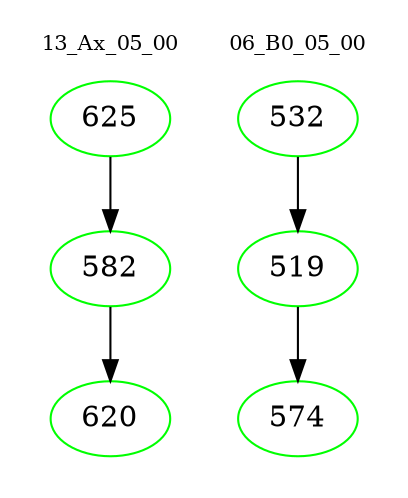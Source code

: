 digraph{
subgraph cluster_0 {
color = white
label = "13_Ax_05_00";
fontsize=10;
T0_625 [label="625", color="green"]
T0_625 -> T0_582 [color="black"]
T0_582 [label="582", color="green"]
T0_582 -> T0_620 [color="black"]
T0_620 [label="620", color="green"]
}
subgraph cluster_1 {
color = white
label = "06_B0_05_00";
fontsize=10;
T1_532 [label="532", color="green"]
T1_532 -> T1_519 [color="black"]
T1_519 [label="519", color="green"]
T1_519 -> T1_574 [color="black"]
T1_574 [label="574", color="green"]
}
}
